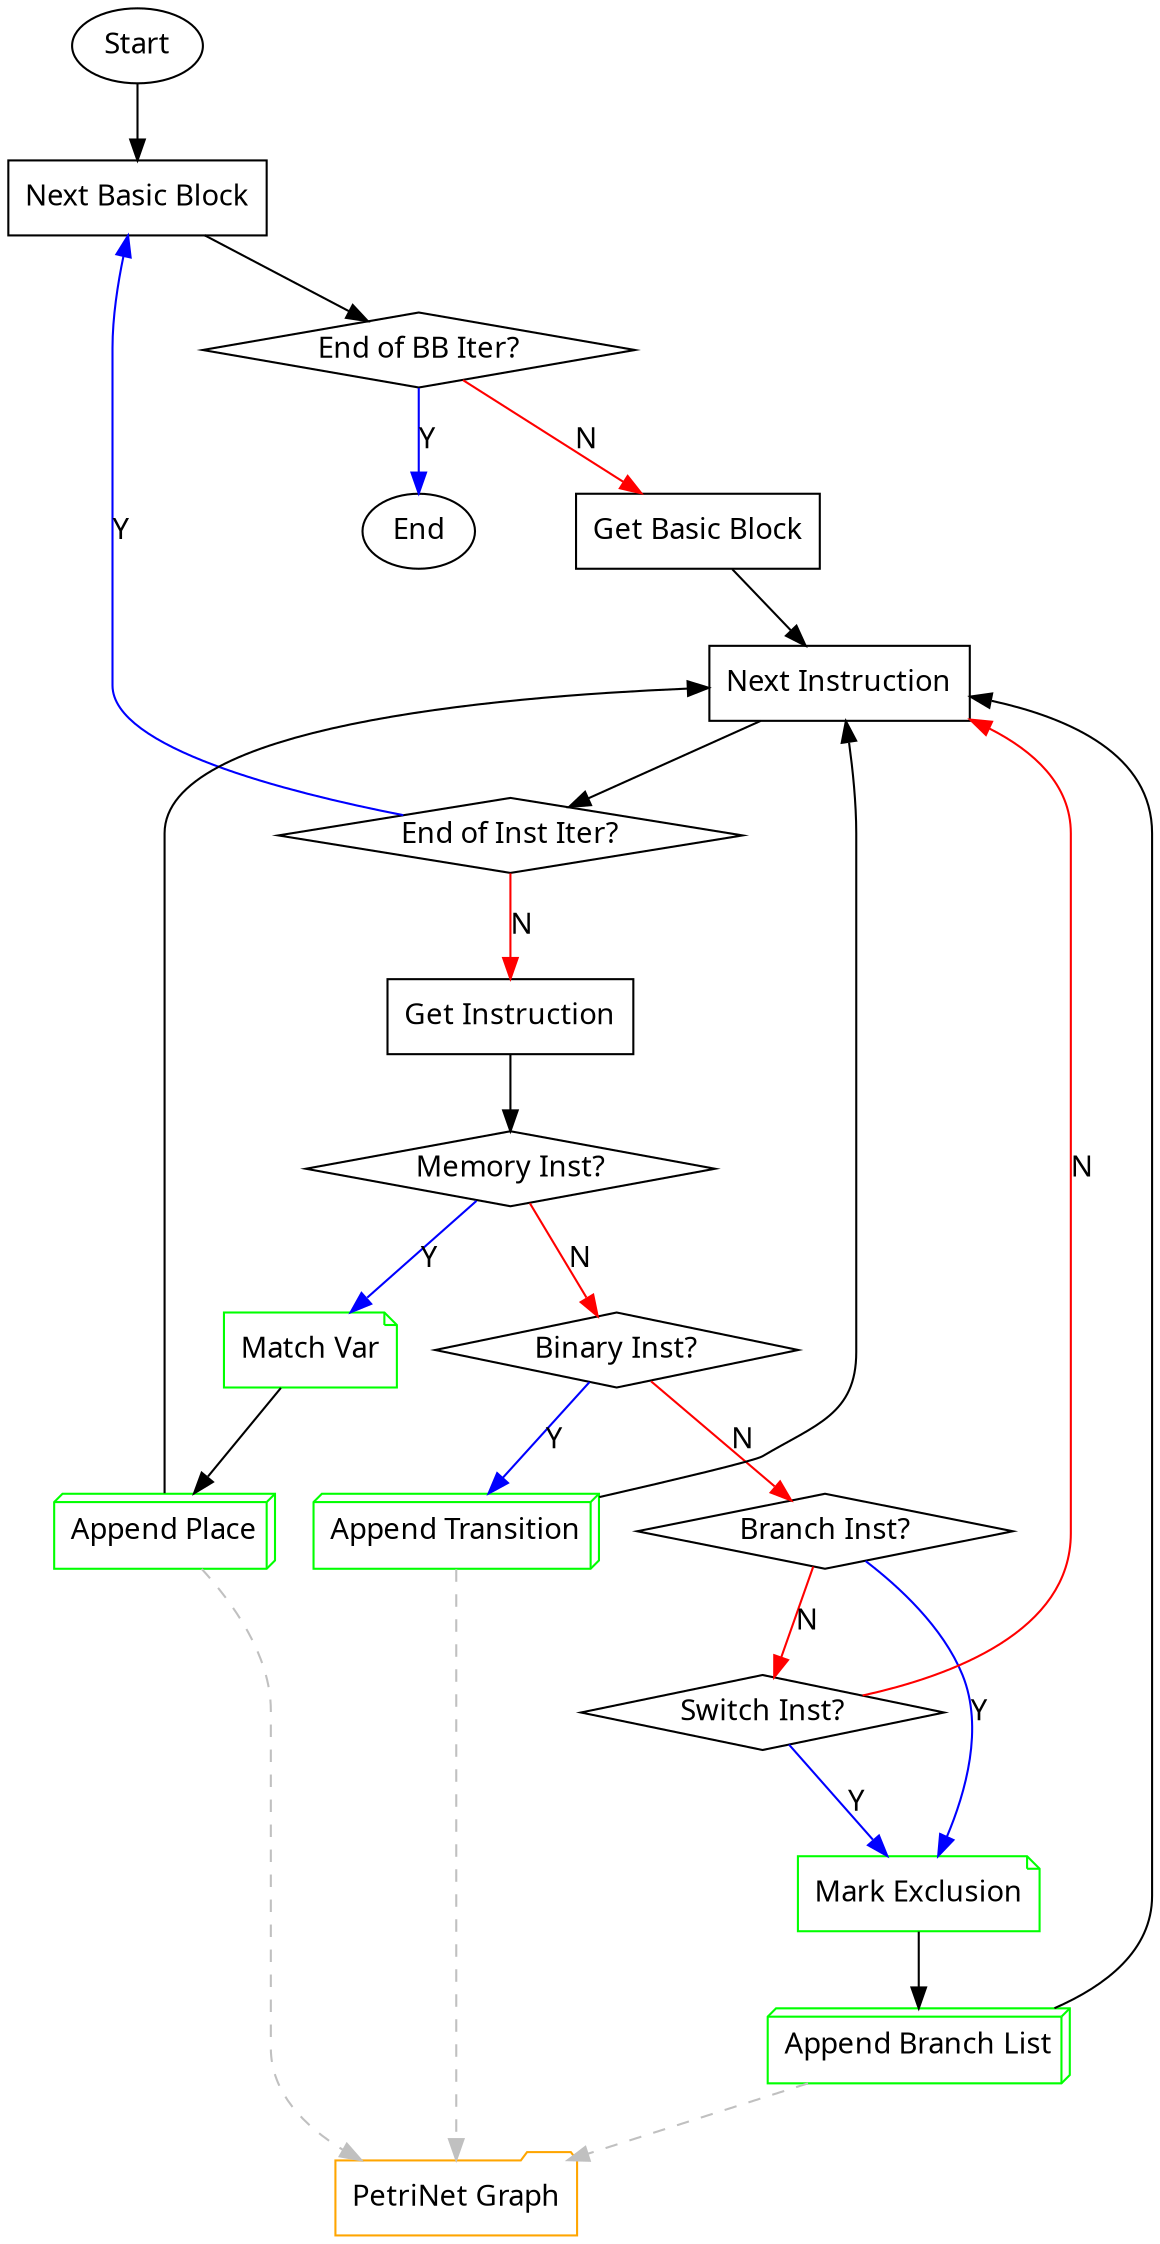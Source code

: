 digraph G
{
    //splines=false
    node [fontname="Source Code Pro"]
    edge [fontname="Source Code Pro"]

    start [label="Start" shape="ellipse"]
    end   [label="End"   shape="ellipse"]

    bb_s [label="Get Basic Block"  shape="box"]
    bb_i [label="Next Basic Block" shape="box"]
    bb_e [label="End of BB Iter?"  shape="diamond"]

    ii_s [label="Get Instruction"   shape="box"]
    ii_i [label="Next Instruction"  shape="box"]
    ii_e [label="End of Inst Iter?" shape="diamond"]

    t_mem [label="Memory Inst?" shape="diamond"]
    t_bin [label="Binary Inst?" shape="diamond"]
    t_br  [label="Branch Inst?" shape="diamond"]
    t_sw  [label="Switch Inst?" shape="diamond"]

    match  [label="Match Var"          shape="note" color="green"]
    add_pl [label="Append Place"       shape="box3d" color="green"]
    add_tr [label="Append Transition"  shape="box3d" color="green"]
    mark   [label="Mark Exclusion"     shape="note"  color="green"]
    add_br [label="Append Branch List" shape="box3d" color="green"]

    start -> bb_i

    bb_i  -> bb_e
    bb_e  -> end [label="Y" color="blue"]
    bb_e  -> bb_s [label="N" color="red"]

    bb_s  -> ii_i

    ii_i  -> ii_e
    ii_e  -> bb_i [label="Y" color="blue"]
    ii_e  -> ii_s [label="N" color="red"]

    ii_s  -> t_mem
    
    t_mem -> t_bin [label="N" color="red"]
    t_bin -> t_br  [label="N" color="red"]
    t_br  -> t_sw  [label="N" color="red"]
    t_sw  -> ii_i  [label="N" color="red"]

    t_mem -> match  [label="Y" color="blue"]
    match -> add_pl
    t_bin -> add_tr [label="Y" color="blue"]
    t_br  -> mark   [label="Y" color="blue"]
    t_sw  -> mark   [label="Y" color="blue"]
    mark  -> add_br

    add_pl -> ii_i
    add_tr -> ii_i
    add_br -> ii_i

    table [label="PetriNet Graph" shape="folder" color="orange"]

    add_pl -> table [style="dashed" color="grey"]
    add_tr -> table [style="dashed" color="grey"]
    add_br -> table [style="dashed" color="grey"]
}
